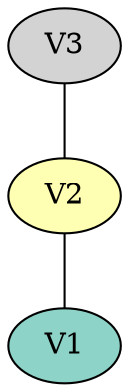 graph colored {
node [style=filled colorscheme="set312"];
V2--V1;
V3--V2;
V1[fillcolor="1"];
V2[fillcolor="2"];
}
